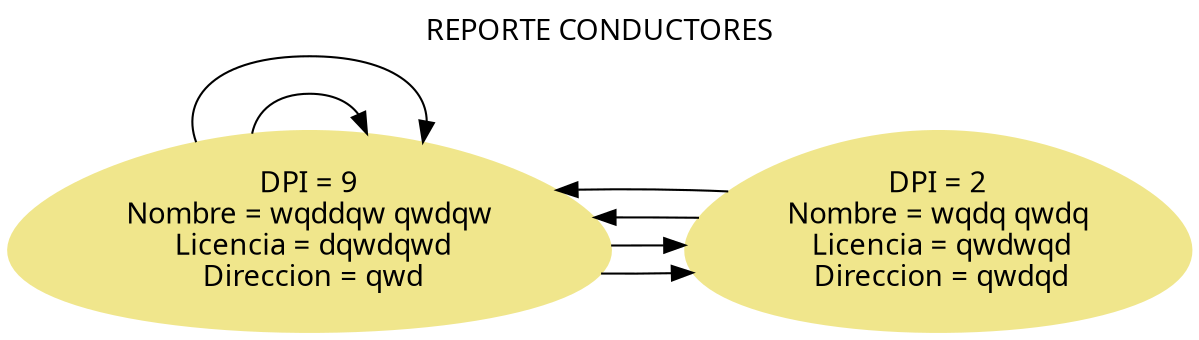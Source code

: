 digraph G {
 rankdir=LR; 
 node[shape = egg, style=filled, color = khaki, fontname = "Century Gothic"]; graph [fontname = "Century Gothic"];
labelloc = "t;"label = "REPORTE CONDUCTORES";
x9[dir=both label = "DPI = 9\nNombre = wqddqw qwdqw\n Licencia = dqwdqwd\n Direccion = qwd"]x9-> x9
x9-> x2
x9[dir=both label = "DPI = 9\nNombre = wqddqw qwdqw\n Licencia = dqwdqwd\n Direccion = qwd"]x9-> x2
x9-> x9
x2[dir=both label = "DPI = 2\nNombre = wqdq qwdq\n Licencia = qwdwqd\n Direccion = qwdqd"]x2-> x9
x2-> x9

}